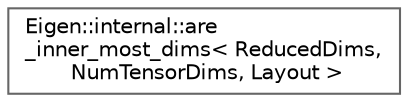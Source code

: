 digraph "类继承关系图"
{
 // LATEX_PDF_SIZE
  bgcolor="transparent";
  edge [fontname=Helvetica,fontsize=10,labelfontname=Helvetica,labelfontsize=10];
  node [fontname=Helvetica,fontsize=10,shape=box,height=0.2,width=0.4];
  rankdir="LR";
  Node0 [id="Node000000",label="Eigen::internal::are\l_inner_most_dims\< ReducedDims,\l NumTensorDims, Layout \>",height=0.2,width=0.4,color="grey40", fillcolor="white", style="filled",URL="$struct_eigen_1_1internal_1_1are__inner__most__dims.html",tooltip=" "];
}
